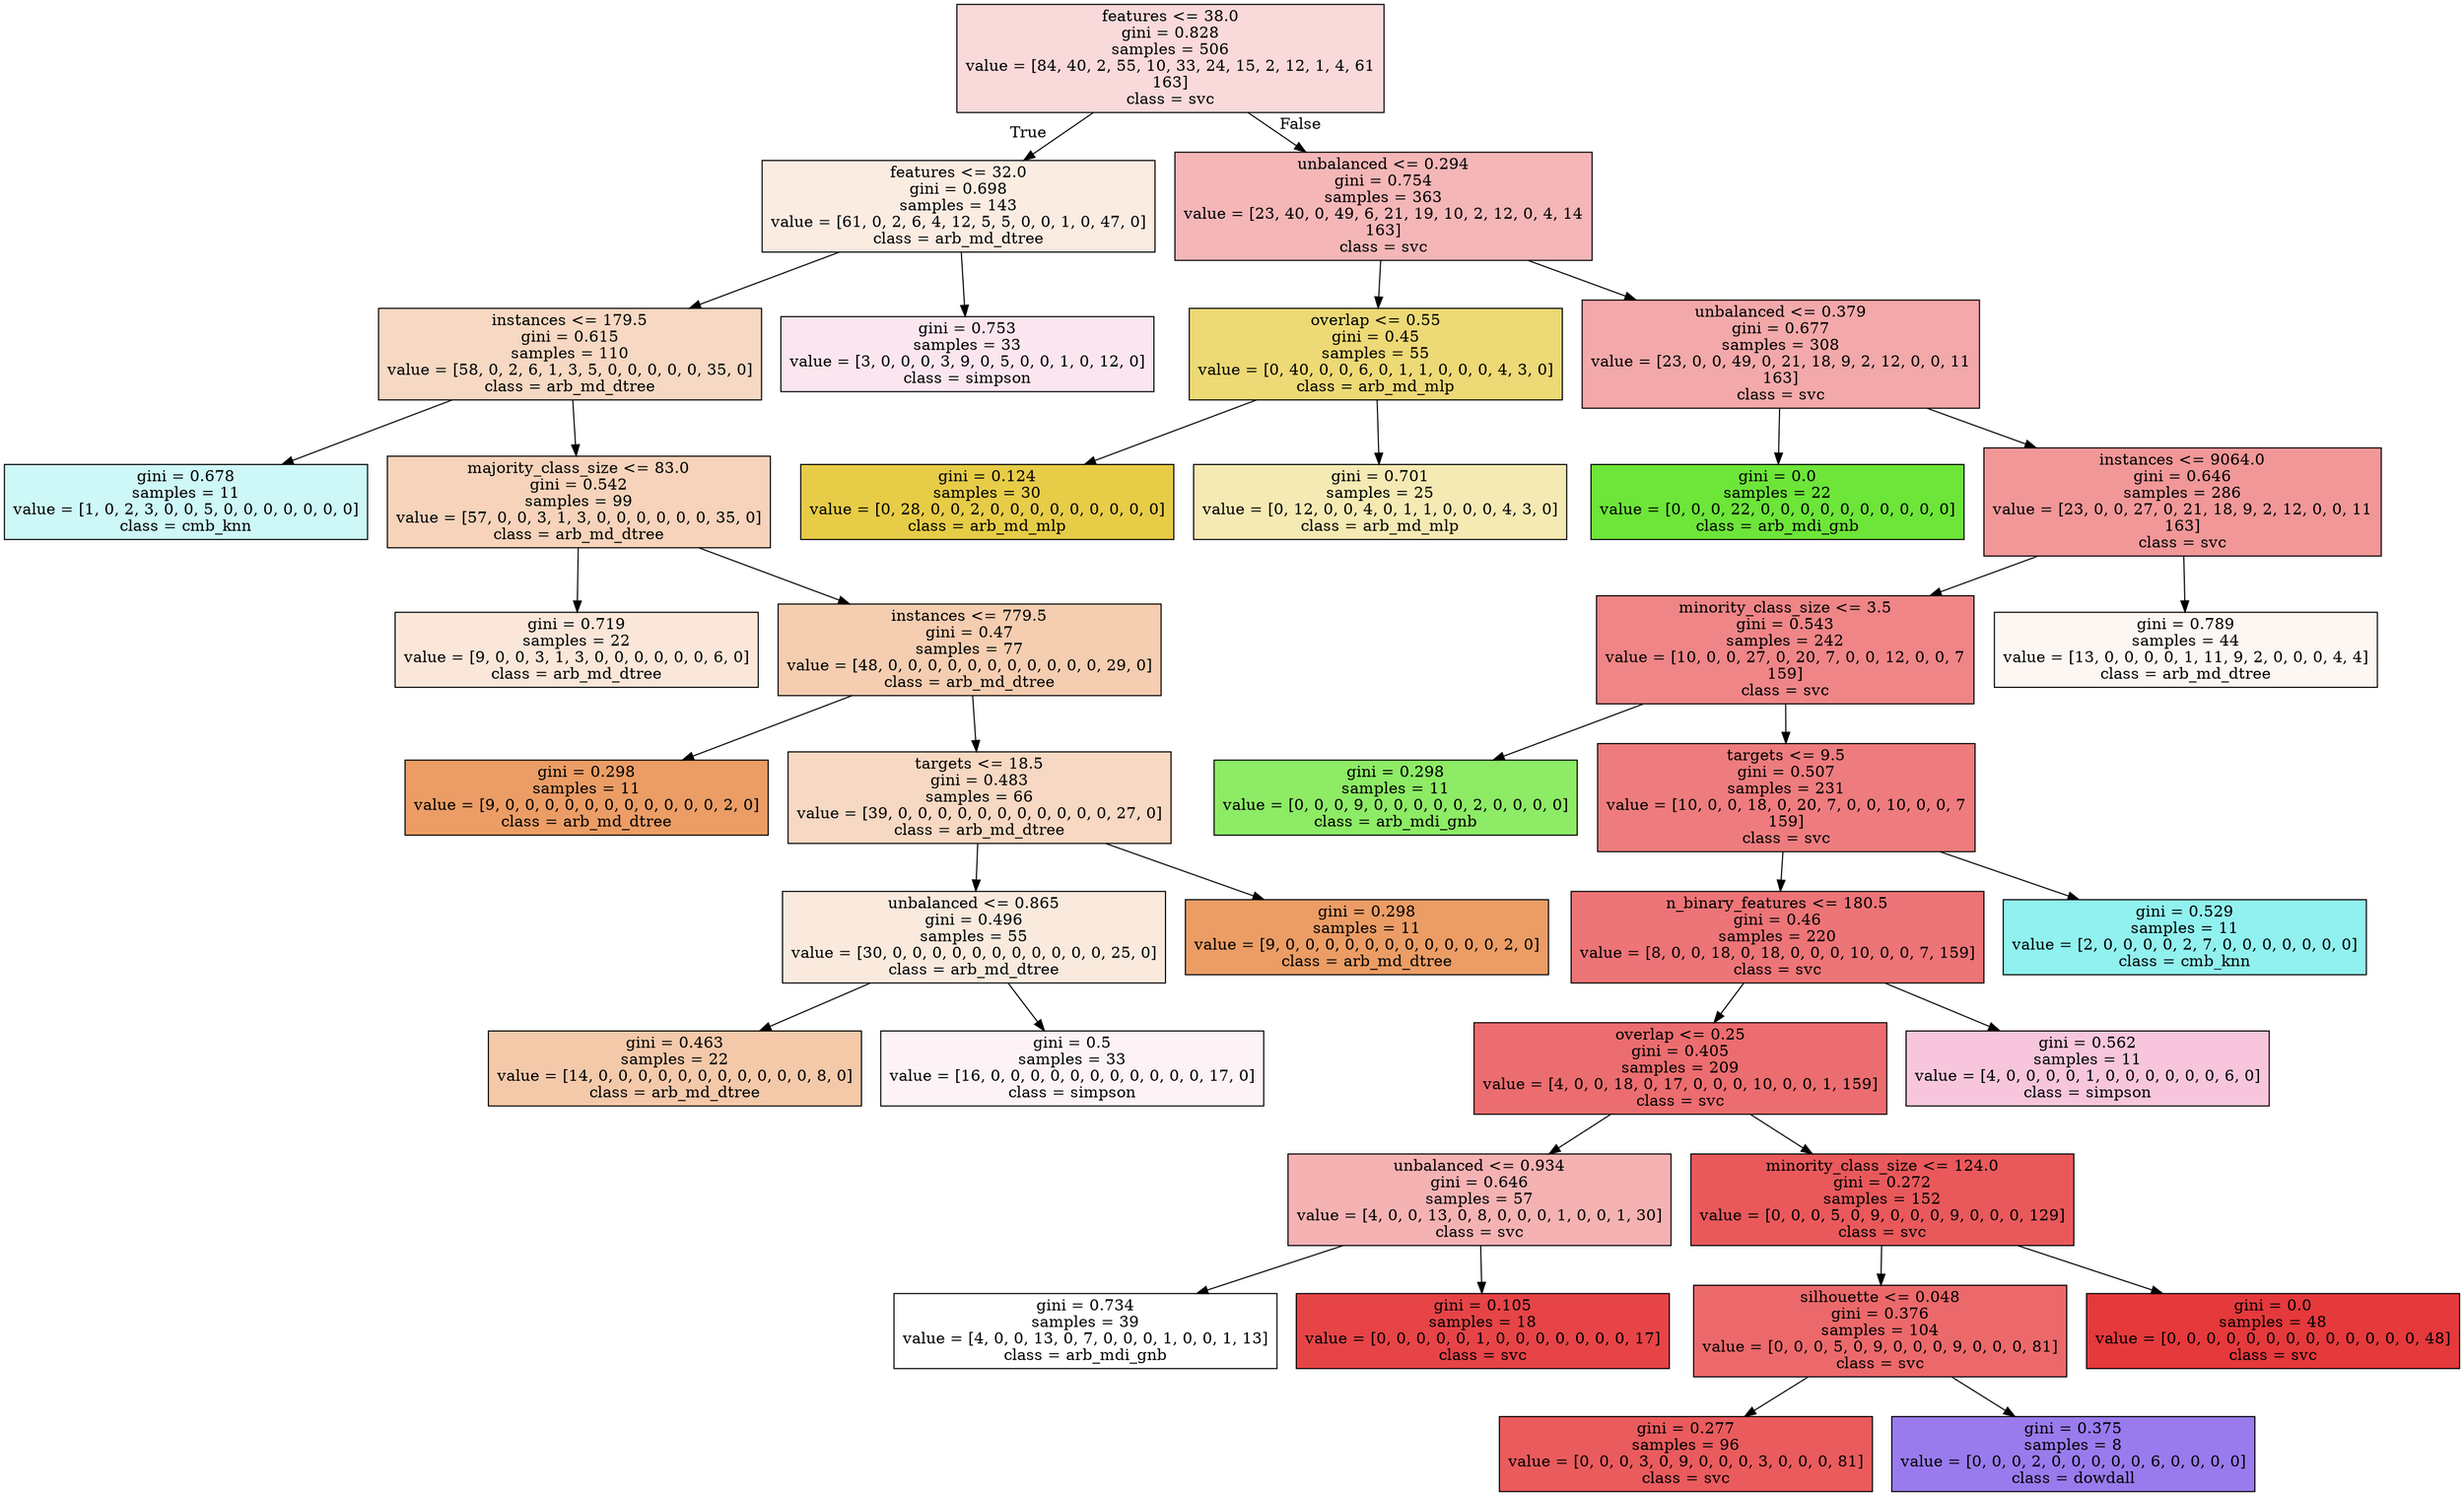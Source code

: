 digraph Tree {
node [shape=box, style="filled", color="black"] ;
0 [label="features <= 38.0\ngini = 0.828\nsamples = 506\nvalue = [84, 40, 2, 55, 10, 33, 24, 15, 2, 12, 1, 4, 61\n163]\nclass = svc", fillcolor="#e5393c30"] ;
1 [label="features <= 32.0\ngini = 0.698\nsamples = 143\nvalue = [61, 0, 2, 6, 4, 12, 5, 5, 0, 0, 1, 0, 47, 0]\nclass = arb_md_dtree", fillcolor="#e5813925"] ;
0 -> 1 [labeldistance=2.5, labelangle=45, headlabel="True"] ;
2 [label="instances <= 179.5\ngini = 0.615\nsamples = 110\nvalue = [58, 0, 2, 6, 1, 3, 5, 0, 0, 0, 0, 0, 35, 0]\nclass = arb_md_dtree", fillcolor="#e581394e"] ;
1 -> 2 ;
3 [label="gini = 0.678\nsamples = 11\nvalue = [1, 0, 2, 3, 0, 0, 5, 0, 0, 0, 0, 0, 0, 0]\nclass = cmb_knn", fillcolor="#39e5e240"] ;
2 -> 3 ;
4 [label="majority_class_size <= 83.0\ngini = 0.542\nsamples = 99\nvalue = [57, 0, 0, 3, 1, 3, 0, 0, 0, 0, 0, 0, 35, 0]\nclass = arb_md_dtree", fillcolor="#e5813958"] ;
2 -> 4 ;
5 [label="gini = 0.719\nsamples = 22\nvalue = [9, 0, 0, 3, 1, 3, 0, 0, 0, 0, 0, 0, 6, 0]\nclass = arb_md_dtree", fillcolor="#e5813930"] ;
4 -> 5 ;
6 [label="instances <= 779.5\ngini = 0.47\nsamples = 77\nvalue = [48, 0, 0, 0, 0, 0, 0, 0, 0, 0, 0, 0, 29, 0]\nclass = arb_md_dtree", fillcolor="#e5813965"] ;
4 -> 6 ;
7 [label="gini = 0.298\nsamples = 11\nvalue = [9, 0, 0, 0, 0, 0, 0, 0, 0, 0, 0, 0, 2, 0]\nclass = arb_md_dtree", fillcolor="#e58139c6"] ;
6 -> 7 ;
8 [label="targets <= 18.5\ngini = 0.483\nsamples = 66\nvalue = [39, 0, 0, 0, 0, 0, 0, 0, 0, 0, 0, 0, 27, 0]\nclass = arb_md_dtree", fillcolor="#e581394e"] ;
6 -> 8 ;
9 [label="unbalanced <= 0.865\ngini = 0.496\nsamples = 55\nvalue = [30, 0, 0, 0, 0, 0, 0, 0, 0, 0, 0, 0, 25, 0]\nclass = arb_md_dtree", fillcolor="#e581392a"] ;
8 -> 9 ;
10 [label="gini = 0.463\nsamples = 22\nvalue = [14, 0, 0, 0, 0, 0, 0, 0, 0, 0, 0, 0, 8, 0]\nclass = arb_md_dtree", fillcolor="#e581396d"] ;
9 -> 10 ;
11 [label="gini = 0.5\nsamples = 33\nvalue = [16, 0, 0, 0, 0, 0, 0, 0, 0, 0, 0, 0, 17, 0]\nclass = simpson", fillcolor="#e539860f"] ;
9 -> 11 ;
12 [label="gini = 0.298\nsamples = 11\nvalue = [9, 0, 0, 0, 0, 0, 0, 0, 0, 0, 0, 0, 2, 0]\nclass = arb_md_dtree", fillcolor="#e58139c6"] ;
8 -> 12 ;
13 [label="gini = 0.753\nsamples = 33\nvalue = [3, 0, 0, 0, 3, 9, 0, 5, 0, 0, 1, 0, 12, 0]\nclass = simpson", fillcolor="#e5398620"] ;
1 -> 13 ;
14 [label="unbalanced <= 0.294\ngini = 0.754\nsamples = 363\nvalue = [23, 40, 0, 49, 6, 21, 19, 10, 2, 12, 0, 4, 14\n163]\nclass = svc", fillcolor="#e5393c5d"] ;
0 -> 14 [labeldistance=2.5, labelangle=-45, headlabel="False"] ;
15 [label="overlap <= 0.55\ngini = 0.45\nsamples = 55\nvalue = [0, 40, 0, 0, 6, 0, 1, 1, 0, 0, 0, 4, 3, 0]\nclass = arb_md_mlp", fillcolor="#e5c839b1"] ;
14 -> 15 ;
16 [label="gini = 0.124\nsamples = 30\nvalue = [0, 28, 0, 0, 2, 0, 0, 0, 0, 0, 0, 0, 0, 0]\nclass = arb_md_mlp", fillcolor="#e5c839ed"] ;
15 -> 16 ;
17 [label="gini = 0.701\nsamples = 25\nvalue = [0, 12, 0, 0, 4, 0, 1, 1, 0, 0, 0, 4, 3, 0]\nclass = arb_md_mlp", fillcolor="#e5c83961"] ;
15 -> 17 ;
18 [label="unbalanced <= 0.379\ngini = 0.677\nsamples = 308\nvalue = [23, 0, 0, 49, 0, 21, 18, 9, 2, 12, 0, 0, 11\n163]\nclass = svc", fillcolor="#e5393c70"] ;
14 -> 18 ;
19 [label="gini = 0.0\nsamples = 22\nvalue = [0, 0, 0, 22, 0, 0, 0, 0, 0, 0, 0, 0, 0, 0]\nclass = arb_mdi_gnb", fillcolor="#6de539ff"] ;
18 -> 19 ;
20 [label="instances <= 9064.0\ngini = 0.646\nsamples = 286\nvalue = [23, 0, 0, 27, 0, 21, 18, 9, 2, 12, 0, 0, 11\n163]\nclass = svc", fillcolor="#e5393c86"] ;
18 -> 20 ;
21 [label="minority_class_size <= 3.5\ngini = 0.543\nsamples = 242\nvalue = [10, 0, 0, 27, 0, 20, 7, 0, 0, 12, 0, 0, 7\n159]\nclass = svc", fillcolor="#e5393c9d"] ;
20 -> 21 ;
22 [label="gini = 0.298\nsamples = 11\nvalue = [0, 0, 0, 9, 0, 0, 0, 0, 0, 2, 0, 0, 0, 0]\nclass = arb_mdi_gnb", fillcolor="#6de539c6"] ;
21 -> 22 ;
23 [label="targets <= 9.5\ngini = 0.507\nsamples = 231\nvalue = [10, 0, 0, 18, 0, 20, 7, 0, 0, 10, 0, 0, 7\n159]\nclass = svc", fillcolor="#e5393ca8"] ;
21 -> 23 ;
24 [label="n_binary_features <= 180.5\ngini = 0.46\nsamples = 220\nvalue = [8, 0, 0, 18, 0, 18, 0, 0, 0, 10, 0, 0, 7, 159]\nclass = svc", fillcolor="#e5393cb2"] ;
23 -> 24 ;
25 [label="overlap <= 0.25\ngini = 0.405\nsamples = 209\nvalue = [4, 0, 0, 18, 0, 17, 0, 0, 0, 10, 0, 0, 1, 159]\nclass = svc", fillcolor="#e5393cbc"] ;
24 -> 25 ;
26 [label="unbalanced <= 0.934\ngini = 0.646\nsamples = 57\nvalue = [4, 0, 0, 13, 0, 8, 0, 0, 0, 1, 0, 0, 1, 30]\nclass = svc", fillcolor="#e5393c63"] ;
25 -> 26 ;
27 [label="gini = 0.734\nsamples = 39\nvalue = [4, 0, 0, 13, 0, 7, 0, 0, 0, 1, 0, 0, 1, 13]\nclass = arb_mdi_gnb", fillcolor="#6de53900"] ;
26 -> 27 ;
28 [label="gini = 0.105\nsamples = 18\nvalue = [0, 0, 0, 0, 0, 1, 0, 0, 0, 0, 0, 0, 0, 17]\nclass = svc", fillcolor="#e5393cf0"] ;
26 -> 28 ;
29 [label="minority_class_size <= 124.0\ngini = 0.272\nsamples = 152\nvalue = [0, 0, 0, 5, 0, 9, 0, 0, 0, 9, 0, 0, 0, 129]\nclass = svc", fillcolor="#e5393cd6"] ;
25 -> 29 ;
30 [label="silhouette <= 0.048\ngini = 0.376\nsamples = 104\nvalue = [0, 0, 0, 5, 0, 9, 0, 0, 0, 9, 0, 0, 0, 81]\nclass = svc", fillcolor="#e5393cc1"] ;
29 -> 30 ;
31 [label="gini = 0.277\nsamples = 96\nvalue = [0, 0, 0, 3, 0, 9, 0, 0, 0, 3, 0, 0, 0, 81]\nclass = svc", fillcolor="#e5393cd3"] ;
30 -> 31 ;
32 [label="gini = 0.375\nsamples = 8\nvalue = [0, 0, 0, 2, 0, 0, 0, 0, 0, 6, 0, 0, 0, 0]\nclass = dowdall", fillcolor="#6739e5aa"] ;
30 -> 32 ;
33 [label="gini = 0.0\nsamples = 48\nvalue = [0, 0, 0, 0, 0, 0, 0, 0, 0, 0, 0, 0, 0, 48]\nclass = svc", fillcolor="#e5393cff"] ;
29 -> 33 ;
34 [label="gini = 0.562\nsamples = 11\nvalue = [4, 0, 0, 0, 0, 1, 0, 0, 0, 0, 0, 0, 6, 0]\nclass = simpson", fillcolor="#e5398649"] ;
24 -> 34 ;
35 [label="gini = 0.529\nsamples = 11\nvalue = [2, 0, 0, 0, 0, 2, 7, 0, 0, 0, 0, 0, 0, 0]\nclass = cmb_knn", fillcolor="#39e5e28e"] ;
23 -> 35 ;
36 [label="gini = 0.789\nsamples = 44\nvalue = [13, 0, 0, 0, 0, 1, 11, 9, 2, 0, 0, 0, 4, 4]\nclass = arb_md_dtree", fillcolor="#e581390f"] ;
20 -> 36 ;
}